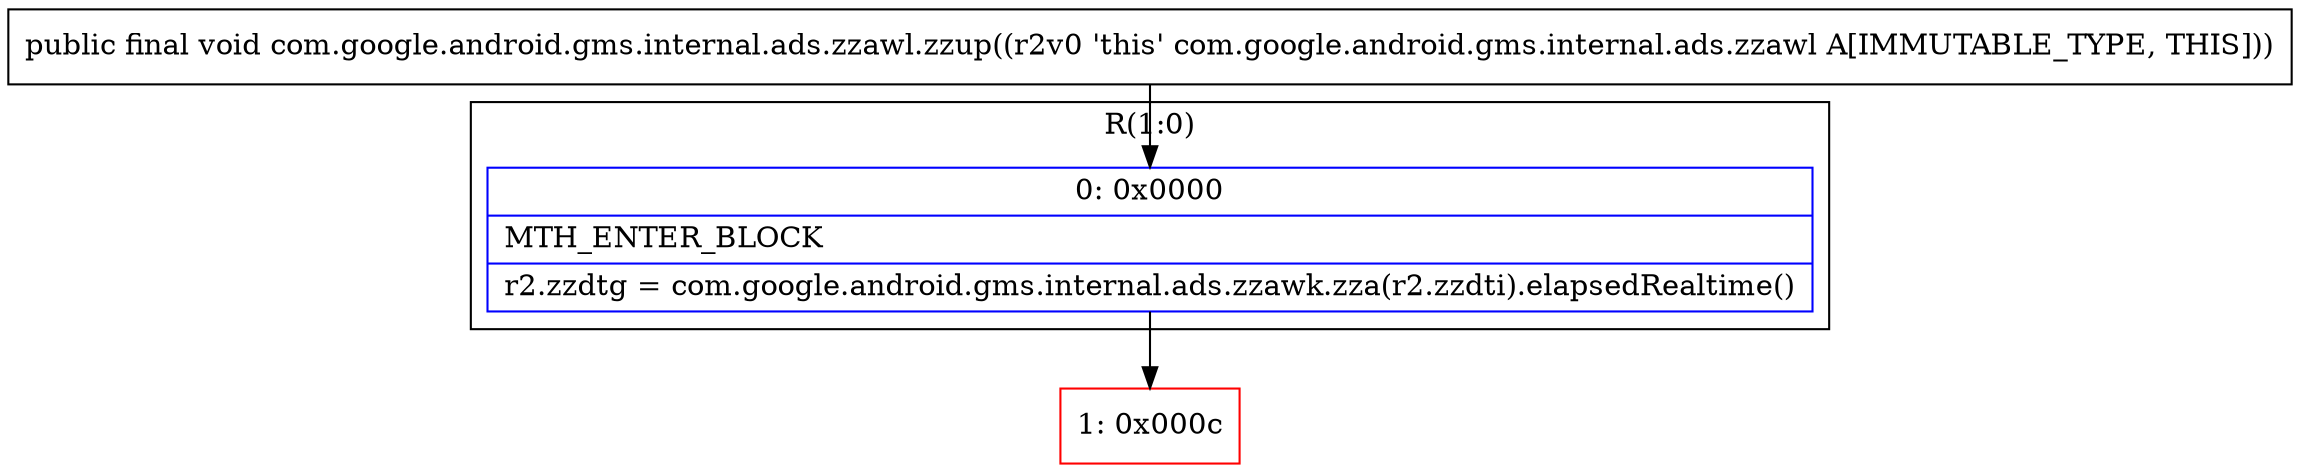 digraph "CFG forcom.google.android.gms.internal.ads.zzawl.zzup()V" {
subgraph cluster_Region_1521903809 {
label = "R(1:0)";
node [shape=record,color=blue];
Node_0 [shape=record,label="{0\:\ 0x0000|MTH_ENTER_BLOCK\l|r2.zzdtg = com.google.android.gms.internal.ads.zzawk.zza(r2.zzdti).elapsedRealtime()\l}"];
}
Node_1 [shape=record,color=red,label="{1\:\ 0x000c}"];
MethodNode[shape=record,label="{public final void com.google.android.gms.internal.ads.zzawl.zzup((r2v0 'this' com.google.android.gms.internal.ads.zzawl A[IMMUTABLE_TYPE, THIS])) }"];
MethodNode -> Node_0;
Node_0 -> Node_1;
}

